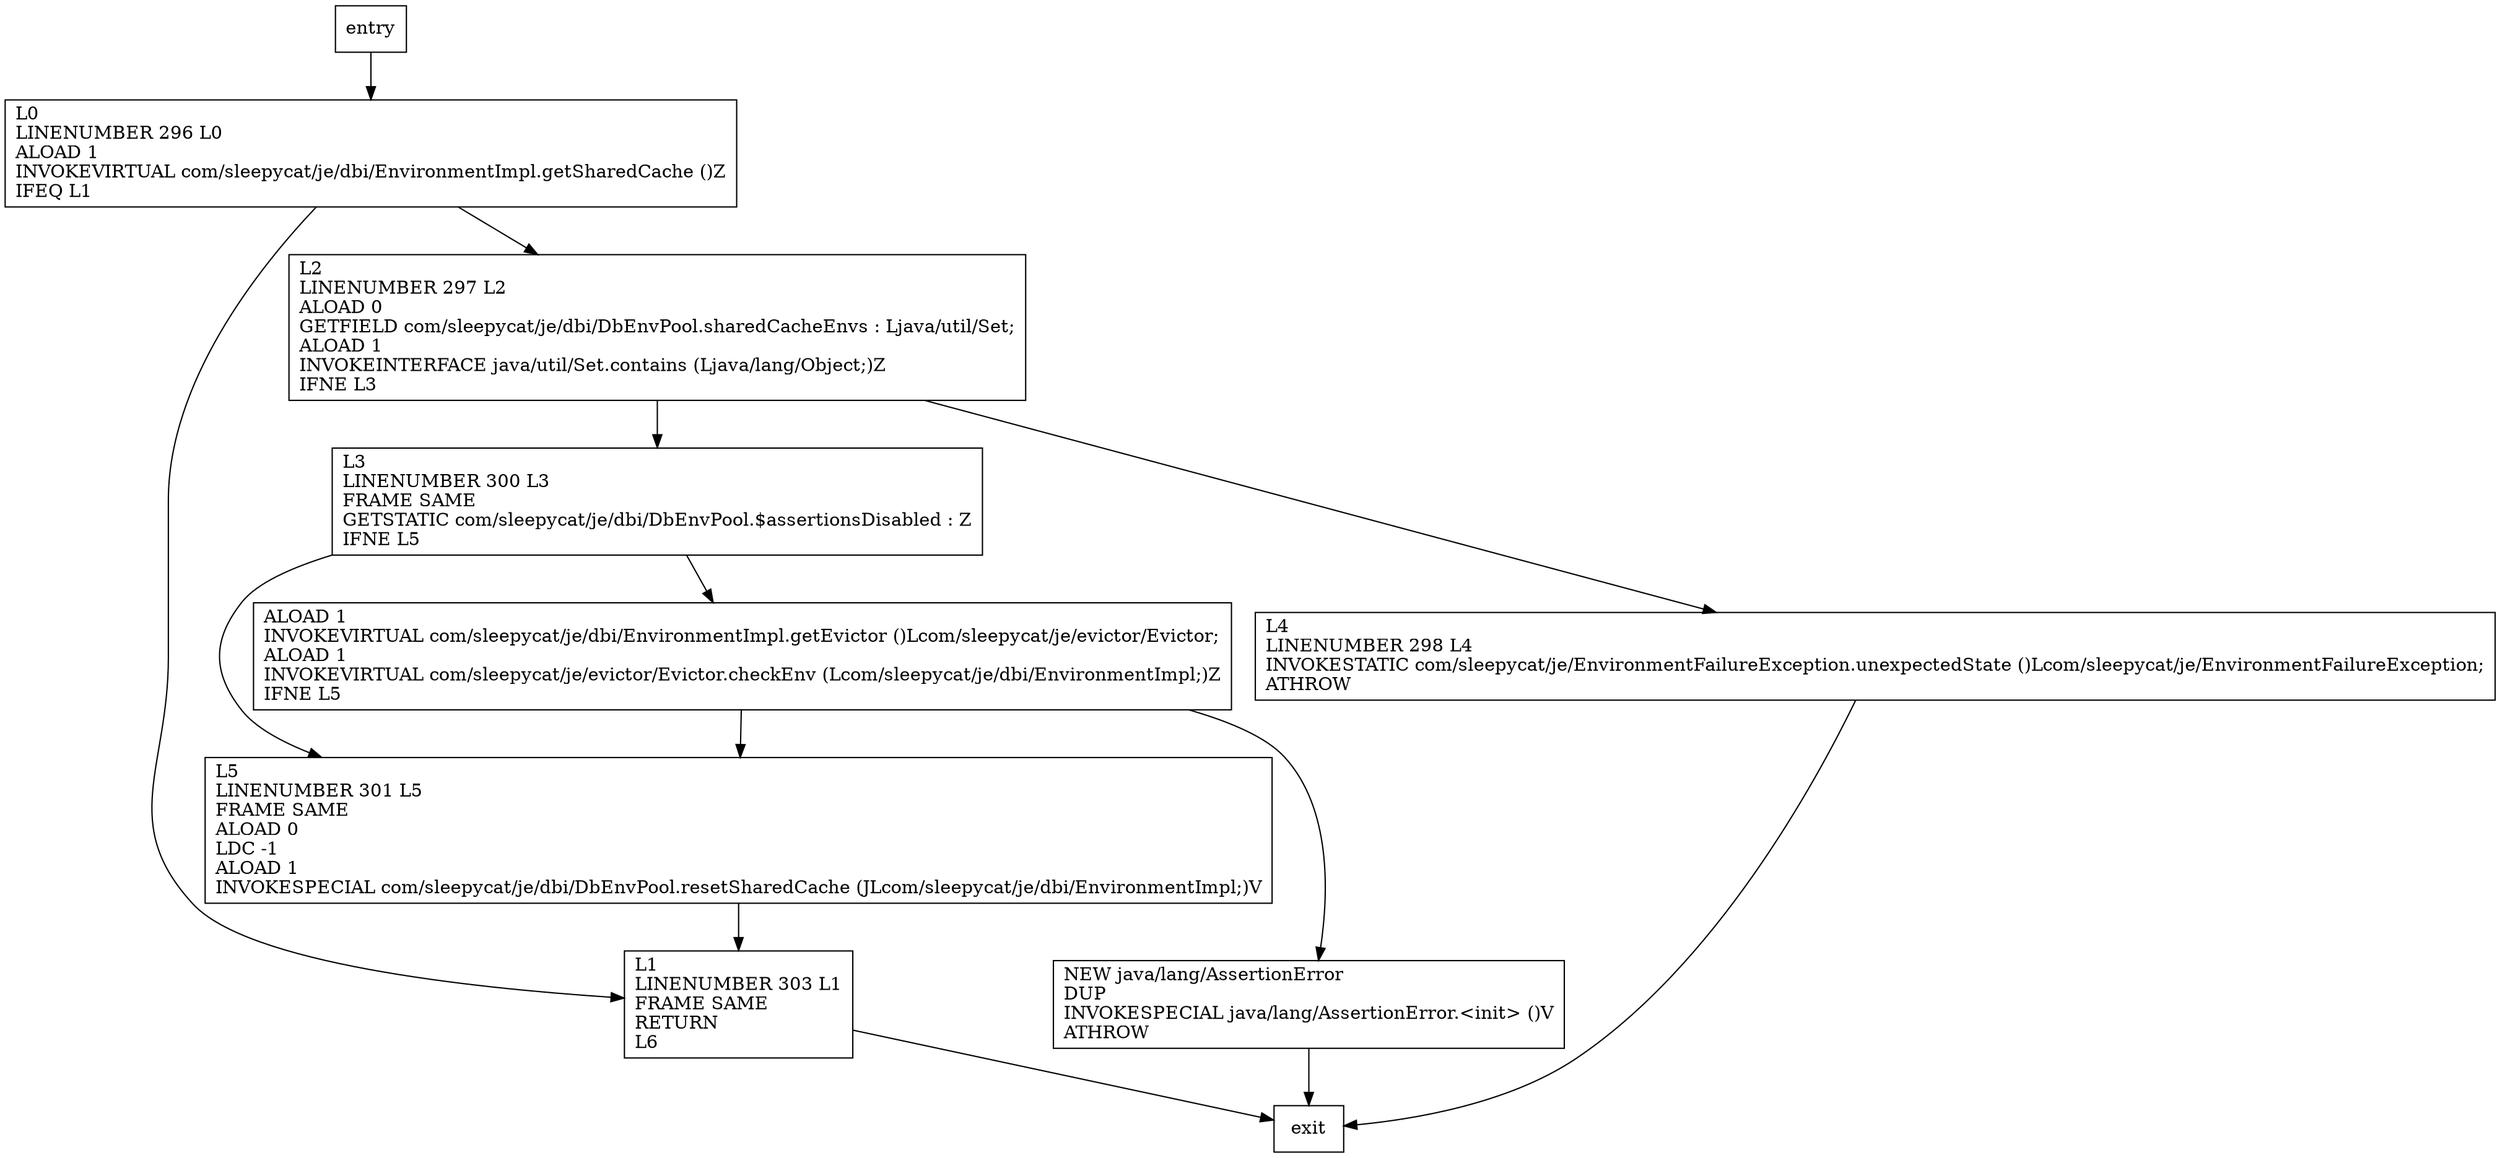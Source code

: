 digraph finishAdditionOfSharedCacheEnv {
node [shape=record];
1253167692 [label="L0\lLINENUMBER 296 L0\lALOAD 1\lINVOKEVIRTUAL com/sleepycat/je/dbi/EnvironmentImpl.getSharedCache ()Z\lIFEQ L1\l"];
1703240110 [label="L1\lLINENUMBER 303 L1\lFRAME SAME\lRETURN\lL6\l"];
916655133 [label="L5\lLINENUMBER 301 L5\lFRAME SAME\lALOAD 0\lLDC -1\lALOAD 1\lINVOKESPECIAL com/sleepycat/je/dbi/DbEnvPool.resetSharedCache (JLcom/sleepycat/je/dbi/EnvironmentImpl;)V\l"];
2005626727 [label="L3\lLINENUMBER 300 L3\lFRAME SAME\lGETSTATIC com/sleepycat/je/dbi/DbEnvPool.$assertionsDisabled : Z\lIFNE L5\l"];
1658649077 [label="NEW java/lang/AssertionError\lDUP\lINVOKESPECIAL java/lang/AssertionError.\<init\> ()V\lATHROW\l"];
969799721 [label="ALOAD 1\lINVOKEVIRTUAL com/sleepycat/je/dbi/EnvironmentImpl.getEvictor ()Lcom/sleepycat/je/evictor/Evictor;\lALOAD 1\lINVOKEVIRTUAL com/sleepycat/je/evictor/Evictor.checkEnv (Lcom/sleepycat/je/dbi/EnvironmentImpl;)Z\lIFNE L5\l"];
871168228 [label="L4\lLINENUMBER 298 L4\lINVOKESTATIC com/sleepycat/je/EnvironmentFailureException.unexpectedState ()Lcom/sleepycat/je/EnvironmentFailureException;\lATHROW\l"];
70351375 [label="L2\lLINENUMBER 297 L2\lALOAD 0\lGETFIELD com/sleepycat/je/dbi/DbEnvPool.sharedCacheEnvs : Ljava/util/Set;\lALOAD 1\lINVOKEINTERFACE java/util/Set.contains (Ljava/lang/Object;)Z\lIFNE L3\l"];
entry;
exit;
entry -> 1253167692;
1253167692 -> 1703240110;
1253167692 -> 70351375;
1703240110 -> exit;
916655133 -> 1703240110;
2005626727 -> 916655133;
2005626727 -> 969799721;
1658649077 -> exit;
969799721 -> 916655133;
969799721 -> 1658649077;
871168228 -> exit;
70351375 -> 2005626727;
70351375 -> 871168228;
}
